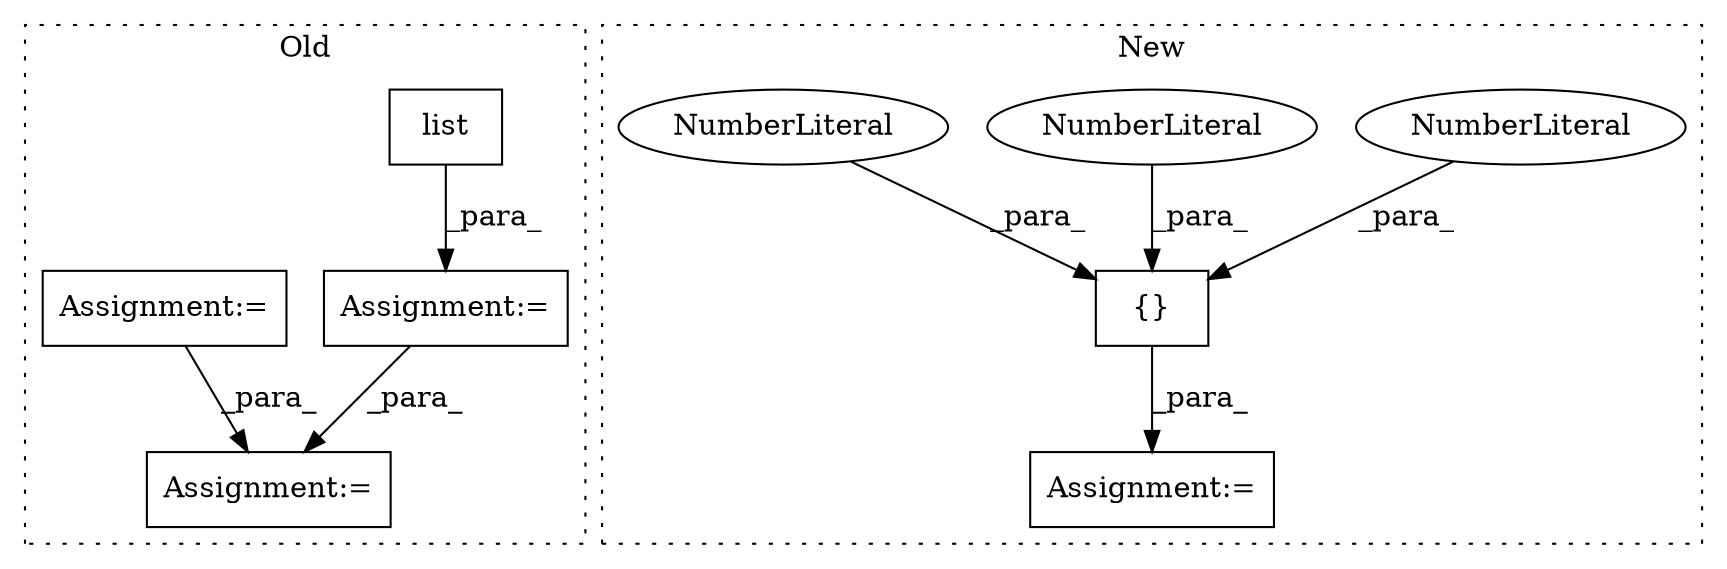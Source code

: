 digraph G {
subgraph cluster0 {
1 [label="list" a="32" s="28191" l="6" shape="box"];
4 [label="Assignment:=" a="7" s="29701" l="1" shape="box"];
5 [label="Assignment:=" a="7" s="29284" l="1" shape="box"];
6 [label="Assignment:=" a="7" s="28160" l="1" shape="box"];
label = "Old";
style="dotted";
}
subgraph cluster1 {
2 [label="{}" a="4" s="30132,30149" l="1,1" shape="box"];
3 [label="Assignment:=" a="7" s="30122" l="1" shape="box"];
7 [label="NumberLiteral" a="34" s="30133" l="2" shape="ellipse"];
8 [label="NumberLiteral" a="34" s="30136" l="2" shape="ellipse"];
9 [label="NumberLiteral" a="34" s="30146" l="3" shape="ellipse"];
label = "New";
style="dotted";
}
1 -> 5 [label="_para_"];
2 -> 3 [label="_para_"];
5 -> 4 [label="_para_"];
6 -> 4 [label="_para_"];
7 -> 2 [label="_para_"];
8 -> 2 [label="_para_"];
9 -> 2 [label="_para_"];
}